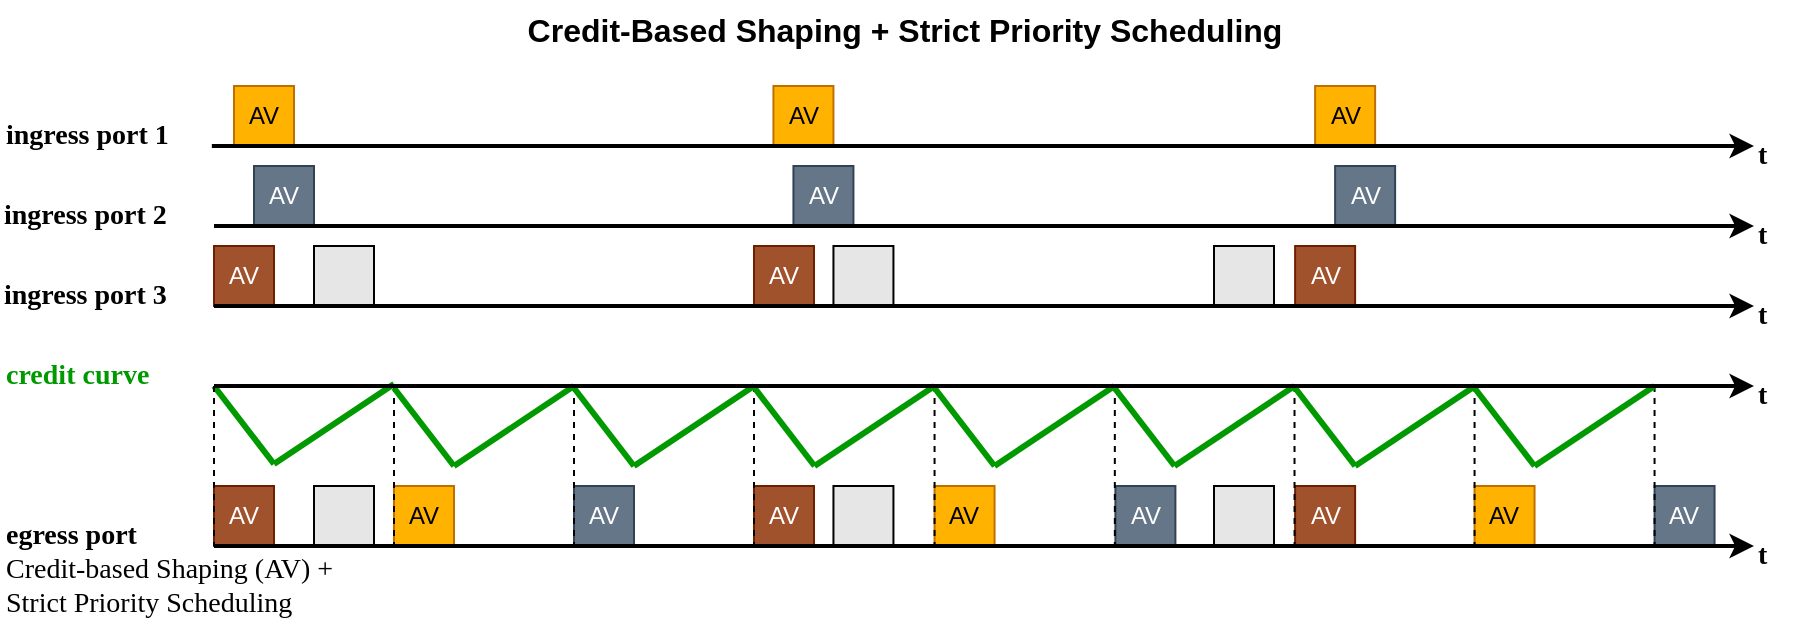 <mxfile version="25.0.2">
  <diagram id="zRbqeLraV6NcUAKqtsca" name="Page-1">
    <mxGraphModel dx="1306" dy="894" grid="1" gridSize="10" guides="1" tooltips="1" connect="1" arrows="1" fold="1" page="1" pageScale="1" pageWidth="827" pageHeight="1169" background="#ffffff" math="0" shadow="0">
      <root>
        <mxCell id="0" />
        <mxCell id="1" parent="0" />
        <mxCell id="ww89Ms5Tmdr1nbZPOlqg-10" value="" style="rounded=0;whiteSpace=wrap;html=1;fillColor=#E6E6E6;fontColor=#ffffff;strokeColor=#000000;fillStyle=solid;" parent="1" vertex="1">
          <mxGeometry x="280" y="320" width="30" height="30" as="geometry" />
        </mxCell>
        <mxCell id="ww89Ms5Tmdr1nbZPOlqg-12" value="" style="rounded=0;whiteSpace=wrap;html=1;fillColor=#E6E6E6;fontColor=#ffffff;strokeColor=#000000;fillStyle=solid;" parent="1" vertex="1">
          <mxGeometry x="539.72" y="320" width="30" height="30" as="geometry" />
        </mxCell>
        <mxCell id="ww89Ms5Tmdr1nbZPOlqg-13" value="" style="rounded=0;whiteSpace=wrap;html=1;fillColor=#E6E6E6;fontColor=#ffffff;strokeColor=#000000;fillStyle=solid;" parent="1" vertex="1">
          <mxGeometry x="730" y="320" width="30" height="30" as="geometry" />
        </mxCell>
        <mxCell id="ww89Ms5Tmdr1nbZPOlqg-6" value="" style="rounded=0;whiteSpace=wrap;html=1;fillColor=#E6E6E6;fontColor=#ffffff;strokeColor=#000000;fillStyle=solid;" parent="1" vertex="1">
          <mxGeometry x="280" y="200" width="30" height="30" as="geometry" />
        </mxCell>
        <mxCell id="ww89Ms5Tmdr1nbZPOlqg-8" value="" style="rounded=0;whiteSpace=wrap;html=1;fillColor=#E6E6E6;fontColor=#ffffff;strokeColor=#000000;fillStyle=solid;" parent="1" vertex="1">
          <mxGeometry x="539.72" y="200" width="30" height="30" as="geometry" />
        </mxCell>
        <mxCell id="ww89Ms5Tmdr1nbZPOlqg-9" value="" style="rounded=0;whiteSpace=wrap;html=1;fillColor=#E6E6E6;fontColor=#ffffff;strokeColor=#000000;fillStyle=solid;" parent="1" vertex="1">
          <mxGeometry x="730" y="200" width="30" height="30" as="geometry" />
        </mxCell>
        <mxCell id="Axhu6hIH_rqUG2sfCTC3-113" value="&lt;b&gt;&lt;font face=&quot;Times New Roman&quot;&gt;&lt;font style=&quot;font-size: 14px;&quot;&gt;t&lt;/font&gt;&lt;/font&gt;&lt;/b&gt;" style="text;html=1;align=left;verticalAlign=middle;resizable=0;points=[];autosize=1;strokeColor=none;fillColor=none;fontColor=#000000;labelBackgroundColor=none;" parent="1" vertex="1">
          <mxGeometry x="1000" y="340" width="30" height="30" as="geometry" />
        </mxCell>
        <mxCell id="Axhu6hIH_rqUG2sfCTC3-182" value="AV" style="rounded=0;whiteSpace=wrap;html=1;fillColor=#FFB300;fontColor=#000000;strokeColor=#BD7000;" parent="1" vertex="1">
          <mxGeometry x="240" y="120" width="30" height="30" as="geometry" />
        </mxCell>
        <mxCell id="Axhu6hIH_rqUG2sfCTC3-183" value="AV" style="rounded=0;whiteSpace=wrap;html=1;fillColor=#FFB300;fontColor=#000000;strokeColor=#BD7000;" parent="1" vertex="1">
          <mxGeometry x="509.72" y="120" width="30" height="30" as="geometry" />
        </mxCell>
        <mxCell id="Axhu6hIH_rqUG2sfCTC3-184" value="AV" style="rounded=0;whiteSpace=wrap;html=1;fillColor=#647687;fontColor=#ffffff;strokeColor=#314354;" parent="1" vertex="1">
          <mxGeometry x="250" y="160" width="30" height="30" as="geometry" />
        </mxCell>
        <mxCell id="Axhu6hIH_rqUG2sfCTC3-185" value="AV" style="rounded=0;whiteSpace=wrap;html=1;fillColor=#647687;fontColor=#ffffff;strokeColor=#314354;" parent="1" vertex="1">
          <mxGeometry x="519.72" y="160" width="30" height="30" as="geometry" />
        </mxCell>
        <mxCell id="Axhu6hIH_rqUG2sfCTC3-186" value="AV" style="rounded=0;whiteSpace=wrap;html=1;fillColor=#FFB300;fontColor=#000000;strokeColor=#BD7000;" parent="1" vertex="1">
          <mxGeometry x="780.56" y="120" width="30" height="30" as="geometry" />
        </mxCell>
        <mxCell id="Axhu6hIH_rqUG2sfCTC3-188" value="AV" style="rounded=0;whiteSpace=wrap;html=1;fillColor=#647687;fontColor=#ffffff;strokeColor=#314354;" parent="1" vertex="1">
          <mxGeometry x="790.56" y="160" width="30" height="30" as="geometry" />
        </mxCell>
        <mxCell id="Axhu6hIH_rqUG2sfCTC3-190" value="AV" style="rounded=0;whiteSpace=wrap;html=1;fillColor=#a0522d;fontColor=#ffffff;strokeColor=#6D1F00;" parent="1" vertex="1">
          <mxGeometry x="230" y="200" width="30" height="30" as="geometry" />
        </mxCell>
        <mxCell id="Axhu6hIH_rqUG2sfCTC3-191" value="AV" style="rounded=0;whiteSpace=wrap;html=1;fillColor=#a0522d;fontColor=#ffffff;strokeColor=#6D1F00;" parent="1" vertex="1">
          <mxGeometry x="500" y="200" width="30" height="30" as="geometry" />
        </mxCell>
        <mxCell id="Axhu6hIH_rqUG2sfCTC3-192" value="AV" style="rounded=0;whiteSpace=wrap;html=1;fillColor=#a0522d;fontColor=#ffffff;strokeColor=#6D1F00;" parent="1" vertex="1">
          <mxGeometry x="770.56" y="200" width="30" height="30" as="geometry" />
        </mxCell>
        <mxCell id="Axhu6hIH_rqUG2sfCTC3-200" value="" style="endArrow=classic;html=1;rounded=0;strokeColor=default;fontColor=#FFFFFF;labelBackgroundColor=none;strokeWidth=2;" parent="1" edge="1">
          <mxGeometry width="50" height="50" relative="1" as="geometry">
            <mxPoint x="230" y="230" as="sourcePoint" />
            <mxPoint x="1000" y="230" as="targetPoint" />
          </mxGeometry>
        </mxCell>
        <mxCell id="Axhu6hIH_rqUG2sfCTC3-201" value="" style="endArrow=classic;html=1;rounded=0;strokeColor=default;fontColor=#FFFFFF;labelBackgroundColor=none;strokeWidth=2;" parent="1" edge="1">
          <mxGeometry width="50" height="50" relative="1" as="geometry">
            <mxPoint x="230" y="190" as="sourcePoint" />
            <mxPoint x="1000" y="190" as="targetPoint" />
          </mxGeometry>
        </mxCell>
        <mxCell id="Axhu6hIH_rqUG2sfCTC3-202" value="" style="endArrow=classic;html=1;rounded=0;strokeColor=default;fontColor=#FFFFFF;labelBackgroundColor=none;strokeWidth=2;" parent="1" edge="1">
          <mxGeometry width="50" height="50" relative="1" as="geometry">
            <mxPoint x="228.92" y="150" as="sourcePoint" />
            <mxPoint x="1000" y="150" as="targetPoint" />
          </mxGeometry>
        </mxCell>
        <mxCell id="Axhu6hIH_rqUG2sfCTC3-203" value="&lt;b&gt;&lt;font face=&quot;Times New Roman&quot;&gt;&lt;font style=&quot;font-size: 14px;&quot;&gt;ingress port 1&lt;/font&gt;&lt;/font&gt;&lt;/b&gt;" style="text;html=1;align=left;verticalAlign=middle;resizable=0;points=[];autosize=1;strokeColor=none;fillColor=none;fontColor=#000000;" parent="1" vertex="1">
          <mxGeometry x="124" y="130" width="100" height="30" as="geometry" />
        </mxCell>
        <mxCell id="Axhu6hIH_rqUG2sfCTC3-204" value="&lt;b&gt;&lt;font face=&quot;Times New Roman&quot;&gt;&lt;font style=&quot;font-size: 14px;&quot;&gt;ingress port 2&lt;/font&gt;&lt;/font&gt;&lt;/b&gt;" style="text;html=1;align=left;verticalAlign=middle;resizable=0;points=[];autosize=1;strokeColor=none;fillColor=none;fontColor=#000000;" parent="1" vertex="1">
          <mxGeometry x="123" y="170" width="100" height="30" as="geometry" />
        </mxCell>
        <mxCell id="Axhu6hIH_rqUG2sfCTC3-205" value="&lt;b&gt;&lt;font face=&quot;Times New Roman&quot;&gt;&lt;font style=&quot;font-size: 14px;&quot;&gt;ingress port 3&lt;/font&gt;&lt;/font&gt;&lt;/b&gt;" style="text;html=1;align=left;verticalAlign=middle;resizable=0;points=[];autosize=1;strokeColor=none;fillColor=none;fontColor=#000000;" parent="1" vertex="1">
          <mxGeometry x="123" y="210" width="100" height="30" as="geometry" />
        </mxCell>
        <mxCell id="Axhu6hIH_rqUG2sfCTC3-210" value="&lt;b&gt;&lt;font style=&quot;font-size: 16px;&quot;&gt;Credit-Based Shaping + Strict Priority Scheduling&lt;/font&gt;&lt;/b&gt;" style="text;html=1;align=center;verticalAlign=middle;resizable=0;points=[];autosize=1;strokeColor=none;fillColor=none;fontColor=#000000;" parent="1" vertex="1">
          <mxGeometry x="375" y="77" width="400" height="30" as="geometry" />
        </mxCell>
        <mxCell id="kkJUSQ915aR_KyfWVvrz-1" value="" style="endArrow=none;html=1;rounded=0;exitX=0;exitY=1;exitDx=0;exitDy=0;fillColor=#a0522d;strokeColor=#009900;strokeWidth=3;" parent="1" edge="1">
          <mxGeometry width="50" height="50" relative="1" as="geometry">
            <mxPoint x="230" y="270" as="sourcePoint" />
            <mxPoint x="260" y="309" as="targetPoint" />
          </mxGeometry>
        </mxCell>
        <mxCell id="kkJUSQ915aR_KyfWVvrz-38" value="AV" style="rounded=0;whiteSpace=wrap;html=1;fillColor=#FFB300;fontColor=#000000;strokeColor=#BD7000;" parent="1" vertex="1">
          <mxGeometry x="320" y="320" width="30" height="30" as="geometry" />
        </mxCell>
        <mxCell id="kkJUSQ915aR_KyfWVvrz-39" value="AV" style="rounded=0;whiteSpace=wrap;html=1;fillColor=#647687;fontColor=#ffffff;strokeColor=#314354;" parent="1" vertex="1">
          <mxGeometry x="410" y="320" width="30" height="30" as="geometry" />
        </mxCell>
        <mxCell id="kkJUSQ915aR_KyfWVvrz-40" value="AV" style="rounded=0;whiteSpace=wrap;html=1;fillColor=#a0522d;fontColor=#ffffff;strokeColor=#6D1F00;" parent="1" vertex="1">
          <mxGeometry x="230" y="320" width="30" height="30" as="geometry" />
        </mxCell>
        <mxCell id="kkJUSQ915aR_KyfWVvrz-42" value="AV" style="rounded=0;whiteSpace=wrap;html=1;fillColor=#FFB300;fontColor=#000000;strokeColor=#BD7000;" parent="1" vertex="1">
          <mxGeometry x="590.28" y="320" width="30" height="30" as="geometry" />
        </mxCell>
        <mxCell id="kkJUSQ915aR_KyfWVvrz-43" value="AV" style="rounded=0;whiteSpace=wrap;html=1;fillColor=#647687;fontColor=#ffffff;strokeColor=#314354;" parent="1" vertex="1">
          <mxGeometry x="680.7" y="320" width="30" height="30" as="geometry" />
        </mxCell>
        <mxCell id="kkJUSQ915aR_KyfWVvrz-44" value="AV" style="rounded=0;whiteSpace=wrap;html=1;fillColor=#a0522d;fontColor=#ffffff;strokeColor=#6D1F00;" parent="1" vertex="1">
          <mxGeometry x="500.0" y="320" width="30" height="30" as="geometry" />
        </mxCell>
        <mxCell id="kkJUSQ915aR_KyfWVvrz-45" value="AV" style="rounded=0;whiteSpace=wrap;html=1;fillColor=#FFB300;fontColor=#000000;strokeColor=#BD7000;" parent="1" vertex="1">
          <mxGeometry x="860.28" y="320" width="30" height="30" as="geometry" />
        </mxCell>
        <mxCell id="kkJUSQ915aR_KyfWVvrz-46" value="AV" style="rounded=0;whiteSpace=wrap;html=1;fillColor=#647687;fontColor=#ffffff;strokeColor=#314354;" parent="1" vertex="1">
          <mxGeometry x="950.28" y="320" width="30" height="30" as="geometry" />
        </mxCell>
        <mxCell id="kkJUSQ915aR_KyfWVvrz-47" value="AV" style="rounded=0;whiteSpace=wrap;html=1;fillColor=#a0522d;fontColor=#ffffff;strokeColor=#6D1F00;" parent="1" vertex="1">
          <mxGeometry x="770.56" y="320" width="30" height="30" as="geometry" />
        </mxCell>
        <mxCell id="kkJUSQ915aR_KyfWVvrz-57" value="&lt;div style=&quot;&quot;&gt;&lt;b style=&quot;font-family: &amp;quot;Times New Roman&amp;quot;; background-color: transparent; color: light-dark(rgb(0, 0, 0), rgb(255, 255, 255));&quot;&gt;&lt;font style=&quot;font-size: 14px;&quot;&gt;&lt;font style=&quot;color: rgb(0, 153, 0);&quot;&gt;credit curve&lt;/font&gt;&lt;/font&gt;&lt;/b&gt;&lt;/div&gt;" style="text;html=1;align=left;verticalAlign=middle;resizable=0;points=[];autosize=1;strokeColor=none;fillColor=none;" parent="1" vertex="1">
          <mxGeometry x="124" y="250" width="100" height="30" as="geometry" />
        </mxCell>
        <mxCell id="kkJUSQ915aR_KyfWVvrz-58" value="" style="endArrow=none;html=1;rounded=0;fillColor=#a0522d;strokeColor=#000000;strokeWidth=1;entryX=0;entryY=1;entryDx=0;entryDy=0;dashed=1;" parent="1" target="kkJUSQ915aR_KyfWVvrz-40" edge="1">
          <mxGeometry width="50" height="50" relative="1" as="geometry">
            <mxPoint x="230" y="270" as="sourcePoint" />
            <mxPoint x="260" y="320" as="targetPoint" />
          </mxGeometry>
        </mxCell>
        <mxCell id="kkJUSQ915aR_KyfWVvrz-59" value="" style="endArrow=none;html=1;rounded=0;fillColor=#a0522d;strokeColor=#000000;strokeWidth=1;entryX=0;entryY=1;entryDx=0;entryDy=0;dashed=1;" parent="1" edge="1">
          <mxGeometry width="50" height="50" relative="1" as="geometry">
            <mxPoint x="320" y="270" as="sourcePoint" />
            <mxPoint x="320" y="350" as="targetPoint" />
          </mxGeometry>
        </mxCell>
        <mxCell id="kkJUSQ915aR_KyfWVvrz-60" value="" style="endArrow=none;html=1;rounded=0;fillColor=#a0522d;strokeColor=#000000;strokeWidth=1;entryX=0;entryY=1;entryDx=0;entryDy=0;dashed=1;" parent="1" edge="1">
          <mxGeometry width="50" height="50" relative="1" as="geometry">
            <mxPoint x="410" y="270" as="sourcePoint" />
            <mxPoint x="410" y="350" as="targetPoint" />
          </mxGeometry>
        </mxCell>
        <mxCell id="kkJUSQ915aR_KyfWVvrz-61" value="" style="endArrow=none;html=1;rounded=0;fillColor=#a0522d;strokeColor=#000000;strokeWidth=1;entryX=0;entryY=1;entryDx=0;entryDy=0;dashed=1;" parent="1" edge="1">
          <mxGeometry width="50" height="50" relative="1" as="geometry">
            <mxPoint x="500" y="270" as="sourcePoint" />
            <mxPoint x="500" y="350" as="targetPoint" />
          </mxGeometry>
        </mxCell>
        <mxCell id="kkJUSQ915aR_KyfWVvrz-62" value="" style="endArrow=none;html=1;rounded=0;fillColor=#a0522d;strokeColor=#000000;strokeWidth=1;entryX=0;entryY=1;entryDx=0;entryDy=0;dashed=1;" parent="1" edge="1">
          <mxGeometry width="50" height="50" relative="1" as="geometry">
            <mxPoint x="590.28" y="270" as="sourcePoint" />
            <mxPoint x="590.28" y="350" as="targetPoint" />
          </mxGeometry>
        </mxCell>
        <mxCell id="kkJUSQ915aR_KyfWVvrz-63" value="" style="endArrow=none;html=1;rounded=0;fillColor=#a0522d;strokeColor=#000000;strokeWidth=1;entryX=0;entryY=1;entryDx=0;entryDy=0;dashed=1;" parent="1" edge="1">
          <mxGeometry width="50" height="50" relative="1" as="geometry">
            <mxPoint x="680.42" y="270" as="sourcePoint" />
            <mxPoint x="680.42" y="350" as="targetPoint" />
          </mxGeometry>
        </mxCell>
        <mxCell id="kkJUSQ915aR_KyfWVvrz-64" value="" style="endArrow=none;html=1;rounded=0;fillColor=#a0522d;strokeColor=#000000;strokeWidth=1;entryX=0;entryY=1;entryDx=0;entryDy=0;dashed=1;" parent="1" edge="1">
          <mxGeometry width="50" height="50" relative="1" as="geometry">
            <mxPoint x="770.26" y="270" as="sourcePoint" />
            <mxPoint x="770.26" y="350" as="targetPoint" />
          </mxGeometry>
        </mxCell>
        <mxCell id="kkJUSQ915aR_KyfWVvrz-65" value="" style="endArrow=none;html=1;rounded=0;fillColor=#a0522d;strokeColor=#000000;strokeWidth=1;entryX=0;entryY=1;entryDx=0;entryDy=0;dashed=1;" parent="1" edge="1">
          <mxGeometry width="50" height="50" relative="1" as="geometry">
            <mxPoint x="860.28" y="270" as="sourcePoint" />
            <mxPoint x="860.28" y="350" as="targetPoint" />
          </mxGeometry>
        </mxCell>
        <mxCell id="kkJUSQ915aR_KyfWVvrz-66" value="" style="endArrow=none;html=1;rounded=0;fillColor=#a0522d;strokeColor=#000000;strokeWidth=1;entryX=0;entryY=1;entryDx=0;entryDy=0;dashed=1;" parent="1" edge="1">
          <mxGeometry width="50" height="50" relative="1" as="geometry">
            <mxPoint x="950.28" y="270" as="sourcePoint" />
            <mxPoint x="950.28" y="350" as="targetPoint" />
          </mxGeometry>
        </mxCell>
        <mxCell id="kkJUSQ915aR_KyfWVvrz-78" value="" style="endArrow=none;html=1;rounded=0;fillColor=#a0522d;strokeColor=#009900;strokeWidth=3;" parent="1" edge="1">
          <mxGeometry width="50" height="50" relative="1" as="geometry">
            <mxPoint x="260" y="309" as="sourcePoint" />
            <mxPoint x="320" y="269" as="targetPoint" />
          </mxGeometry>
        </mxCell>
        <mxCell id="kkJUSQ915aR_KyfWVvrz-83" value="" style="endArrow=none;html=1;rounded=0;exitX=0;exitY=1;exitDx=0;exitDy=0;fillColor=#a0522d;strokeColor=#009900;strokeWidth=3;" parent="1" edge="1">
          <mxGeometry width="50" height="50" relative="1" as="geometry">
            <mxPoint x="320" y="271" as="sourcePoint" />
            <mxPoint x="350" y="310" as="targetPoint" />
          </mxGeometry>
        </mxCell>
        <mxCell id="kkJUSQ915aR_KyfWVvrz-84" value="" style="endArrow=none;html=1;rounded=0;fillColor=#a0522d;strokeColor=#009900;strokeWidth=3;" parent="1" edge="1">
          <mxGeometry width="50" height="50" relative="1" as="geometry">
            <mxPoint x="350" y="310" as="sourcePoint" />
            <mxPoint x="410" y="270" as="targetPoint" />
          </mxGeometry>
        </mxCell>
        <mxCell id="kkJUSQ915aR_KyfWVvrz-85" value="" style="endArrow=none;html=1;rounded=0;exitX=0;exitY=1;exitDx=0;exitDy=0;fillColor=#a0522d;strokeColor=#009900;strokeWidth=3;" parent="1" edge="1">
          <mxGeometry width="50" height="50" relative="1" as="geometry">
            <mxPoint x="410" y="271" as="sourcePoint" />
            <mxPoint x="440" y="310" as="targetPoint" />
          </mxGeometry>
        </mxCell>
        <mxCell id="kkJUSQ915aR_KyfWVvrz-86" value="" style="endArrow=none;html=1;rounded=0;fillColor=#a0522d;strokeColor=#009900;strokeWidth=3;" parent="1" edge="1">
          <mxGeometry width="50" height="50" relative="1" as="geometry">
            <mxPoint x="440" y="310" as="sourcePoint" />
            <mxPoint x="500" y="270" as="targetPoint" />
          </mxGeometry>
        </mxCell>
        <mxCell id="kkJUSQ915aR_KyfWVvrz-87" value="" style="endArrow=none;html=1;rounded=0;exitX=0;exitY=1;exitDx=0;exitDy=0;fillColor=#a0522d;strokeColor=#009900;strokeWidth=3;" parent="1" edge="1">
          <mxGeometry width="50" height="50" relative="1" as="geometry">
            <mxPoint x="500.28" y="271" as="sourcePoint" />
            <mxPoint x="530.28" y="310" as="targetPoint" />
          </mxGeometry>
        </mxCell>
        <mxCell id="kkJUSQ915aR_KyfWVvrz-88" value="" style="endArrow=none;html=1;rounded=0;fillColor=#a0522d;strokeColor=#009900;strokeWidth=3;" parent="1" edge="1">
          <mxGeometry width="50" height="50" relative="1" as="geometry">
            <mxPoint x="530.28" y="310" as="sourcePoint" />
            <mxPoint x="590.28" y="270" as="targetPoint" />
          </mxGeometry>
        </mxCell>
        <mxCell id="kkJUSQ915aR_KyfWVvrz-89" value="" style="endArrow=none;html=1;rounded=0;exitX=0;exitY=1;exitDx=0;exitDy=0;fillColor=#a0522d;strokeColor=#009900;strokeWidth=3;" parent="1" edge="1">
          <mxGeometry width="50" height="50" relative="1" as="geometry">
            <mxPoint x="590.28" y="271" as="sourcePoint" />
            <mxPoint x="620.28" y="310" as="targetPoint" />
          </mxGeometry>
        </mxCell>
        <mxCell id="kkJUSQ915aR_KyfWVvrz-90" value="" style="endArrow=none;html=1;rounded=0;fillColor=#a0522d;strokeColor=#009900;strokeWidth=3;" parent="1" edge="1">
          <mxGeometry width="50" height="50" relative="1" as="geometry">
            <mxPoint x="620.28" y="310" as="sourcePoint" />
            <mxPoint x="680.28" y="270" as="targetPoint" />
          </mxGeometry>
        </mxCell>
        <mxCell id="kkJUSQ915aR_KyfWVvrz-91" value="" style="endArrow=none;html=1;rounded=0;exitX=0;exitY=1;exitDx=0;exitDy=0;fillColor=#a0522d;strokeColor=#009900;strokeWidth=3;" parent="1" edge="1">
          <mxGeometry width="50" height="50" relative="1" as="geometry">
            <mxPoint x="680.28" y="271" as="sourcePoint" />
            <mxPoint x="710.28" y="310" as="targetPoint" />
          </mxGeometry>
        </mxCell>
        <mxCell id="kkJUSQ915aR_KyfWVvrz-92" value="" style="endArrow=none;html=1;rounded=0;fillColor=#a0522d;strokeColor=#009900;strokeWidth=3;" parent="1" edge="1">
          <mxGeometry width="50" height="50" relative="1" as="geometry">
            <mxPoint x="710.28" y="310" as="sourcePoint" />
            <mxPoint x="770.28" y="270" as="targetPoint" />
          </mxGeometry>
        </mxCell>
        <mxCell id="kkJUSQ915aR_KyfWVvrz-93" value="" style="endArrow=none;html=1;rounded=0;exitX=0;exitY=1;exitDx=0;exitDy=0;fillColor=#a0522d;strokeColor=#009900;strokeWidth=3;" parent="1" edge="1">
          <mxGeometry width="50" height="50" relative="1" as="geometry">
            <mxPoint x="770.56" y="271" as="sourcePoint" />
            <mxPoint x="800.56" y="310" as="targetPoint" />
          </mxGeometry>
        </mxCell>
        <mxCell id="kkJUSQ915aR_KyfWVvrz-94" value="" style="endArrow=none;html=1;rounded=0;fillColor=#a0522d;strokeColor=#009900;strokeWidth=3;" parent="1" edge="1">
          <mxGeometry width="50" height="50" relative="1" as="geometry">
            <mxPoint x="800.56" y="310" as="sourcePoint" />
            <mxPoint x="860.56" y="270" as="targetPoint" />
          </mxGeometry>
        </mxCell>
        <mxCell id="kkJUSQ915aR_KyfWVvrz-95" value="" style="endArrow=none;html=1;rounded=0;exitX=0;exitY=1;exitDx=0;exitDy=0;fillColor=#a0522d;strokeColor=#009900;strokeWidth=3;" parent="1" edge="1">
          <mxGeometry width="50" height="50" relative="1" as="geometry">
            <mxPoint x="860.28" y="271" as="sourcePoint" />
            <mxPoint x="890.28" y="310" as="targetPoint" />
          </mxGeometry>
        </mxCell>
        <mxCell id="kkJUSQ915aR_KyfWVvrz-96" value="" style="endArrow=none;html=1;rounded=0;fillColor=#a0522d;strokeColor=#009900;strokeWidth=3;" parent="1" edge="1">
          <mxGeometry width="50" height="50" relative="1" as="geometry">
            <mxPoint x="890.28" y="310" as="sourcePoint" />
            <mxPoint x="950.28" y="270" as="targetPoint" />
          </mxGeometry>
        </mxCell>
        <mxCell id="kkJUSQ915aR_KyfWVvrz-41" value="" style="endArrow=classic;html=1;rounded=0;strokeColor=default;fontColor=#FFFFFF;labelBackgroundColor=none;strokeWidth=2;" parent="1" edge="1">
          <mxGeometry width="50" height="50" relative="1" as="geometry">
            <mxPoint x="230" y="350" as="sourcePoint" />
            <mxPoint x="1000" y="350" as="targetPoint" />
          </mxGeometry>
        </mxCell>
        <mxCell id="kkJUSQ915aR_KyfWVvrz-97" value="&lt;b&gt;&lt;font face=&quot;Times New Roman&quot;&gt;&lt;font style=&quot;font-size: 14px;&quot;&gt;t&lt;/font&gt;&lt;/font&gt;&lt;/b&gt;" style="text;html=1;align=left;verticalAlign=middle;resizable=0;points=[];autosize=1;strokeColor=none;fillColor=none;fontColor=#000000;labelBackgroundColor=none;" parent="1" vertex="1">
          <mxGeometry x="1000" y="260" width="30" height="30" as="geometry" />
        </mxCell>
        <mxCell id="kkJUSQ915aR_KyfWVvrz-98" value="&lt;b&gt;&lt;font face=&quot;Times New Roman&quot;&gt;&lt;font style=&quot;font-size: 14px;&quot;&gt;t&lt;/font&gt;&lt;/font&gt;&lt;/b&gt;" style="text;html=1;align=left;verticalAlign=middle;resizable=0;points=[];autosize=1;strokeColor=none;fillColor=none;fontColor=#000000;labelBackgroundColor=none;" parent="1" vertex="1">
          <mxGeometry x="1000" y="220" width="30" height="30" as="geometry" />
        </mxCell>
        <mxCell id="kkJUSQ915aR_KyfWVvrz-99" value="&lt;b&gt;&lt;font face=&quot;Times New Roman&quot;&gt;&lt;font style=&quot;font-size: 14px;&quot;&gt;t&lt;/font&gt;&lt;/font&gt;&lt;/b&gt;" style="text;html=1;align=left;verticalAlign=middle;resizable=0;points=[];autosize=1;strokeColor=none;fillColor=none;fontColor=#000000;labelBackgroundColor=none;" parent="1" vertex="1">
          <mxGeometry x="1000" y="180" width="30" height="30" as="geometry" />
        </mxCell>
        <mxCell id="kkJUSQ915aR_KyfWVvrz-100" value="&lt;b&gt;&lt;font face=&quot;Times New Roman&quot;&gt;&lt;font style=&quot;font-size: 14px;&quot;&gt;t&lt;/font&gt;&lt;/font&gt;&lt;/b&gt;" style="text;html=1;align=left;verticalAlign=middle;resizable=0;points=[];autosize=1;strokeColor=none;fillColor=none;fontColor=#000000;labelBackgroundColor=none;" parent="1" vertex="1">
          <mxGeometry x="1000" y="140" width="30" height="30" as="geometry" />
        </mxCell>
        <mxCell id="kkJUSQ915aR_KyfWVvrz-101" value="&lt;font style=&quot;&quot; face=&quot;Times New Roman&quot;&gt;&lt;font style=&quot;font-size: 14px;&quot;&gt;&lt;b style=&quot;&quot;&gt;egress port&lt;/b&gt;&lt;br&gt;&lt;/font&gt;&lt;/font&gt;&lt;span style=&quot;font-family: &amp;quot;Times New Roman&amp;quot;; font-size: 14px;&quot;&gt;Credit-based Shaping (AV) +&amp;nbsp;&lt;br&gt;&lt;/span&gt;&lt;font style=&quot;&quot; face=&quot;Times New Roman&quot;&gt;&lt;font style=&quot;font-size: 14px;&quot;&gt;Strict Priority Scheduling&lt;/font&gt;&lt;/font&gt;" style="text;html=1;align=left;verticalAlign=middle;resizable=0;points=[];autosize=1;strokeColor=none;fillColor=none;fontColor=#000000;" parent="1" vertex="1">
          <mxGeometry x="124" y="332" width="190" height="60" as="geometry" />
        </mxCell>
        <mxCell id="kkJUSQ915aR_KyfWVvrz-7" value="" style="endArrow=classic;html=1;rounded=0;strokeColor=default;fontColor=#FFFFFF;labelBackgroundColor=none;strokeWidth=2;" parent="1" edge="1">
          <mxGeometry width="50" height="50" relative="1" as="geometry">
            <mxPoint x="230" y="270" as="sourcePoint" />
            <mxPoint x="1000" y="270" as="targetPoint" />
          </mxGeometry>
        </mxCell>
      </root>
    </mxGraphModel>
  </diagram>
</mxfile>

